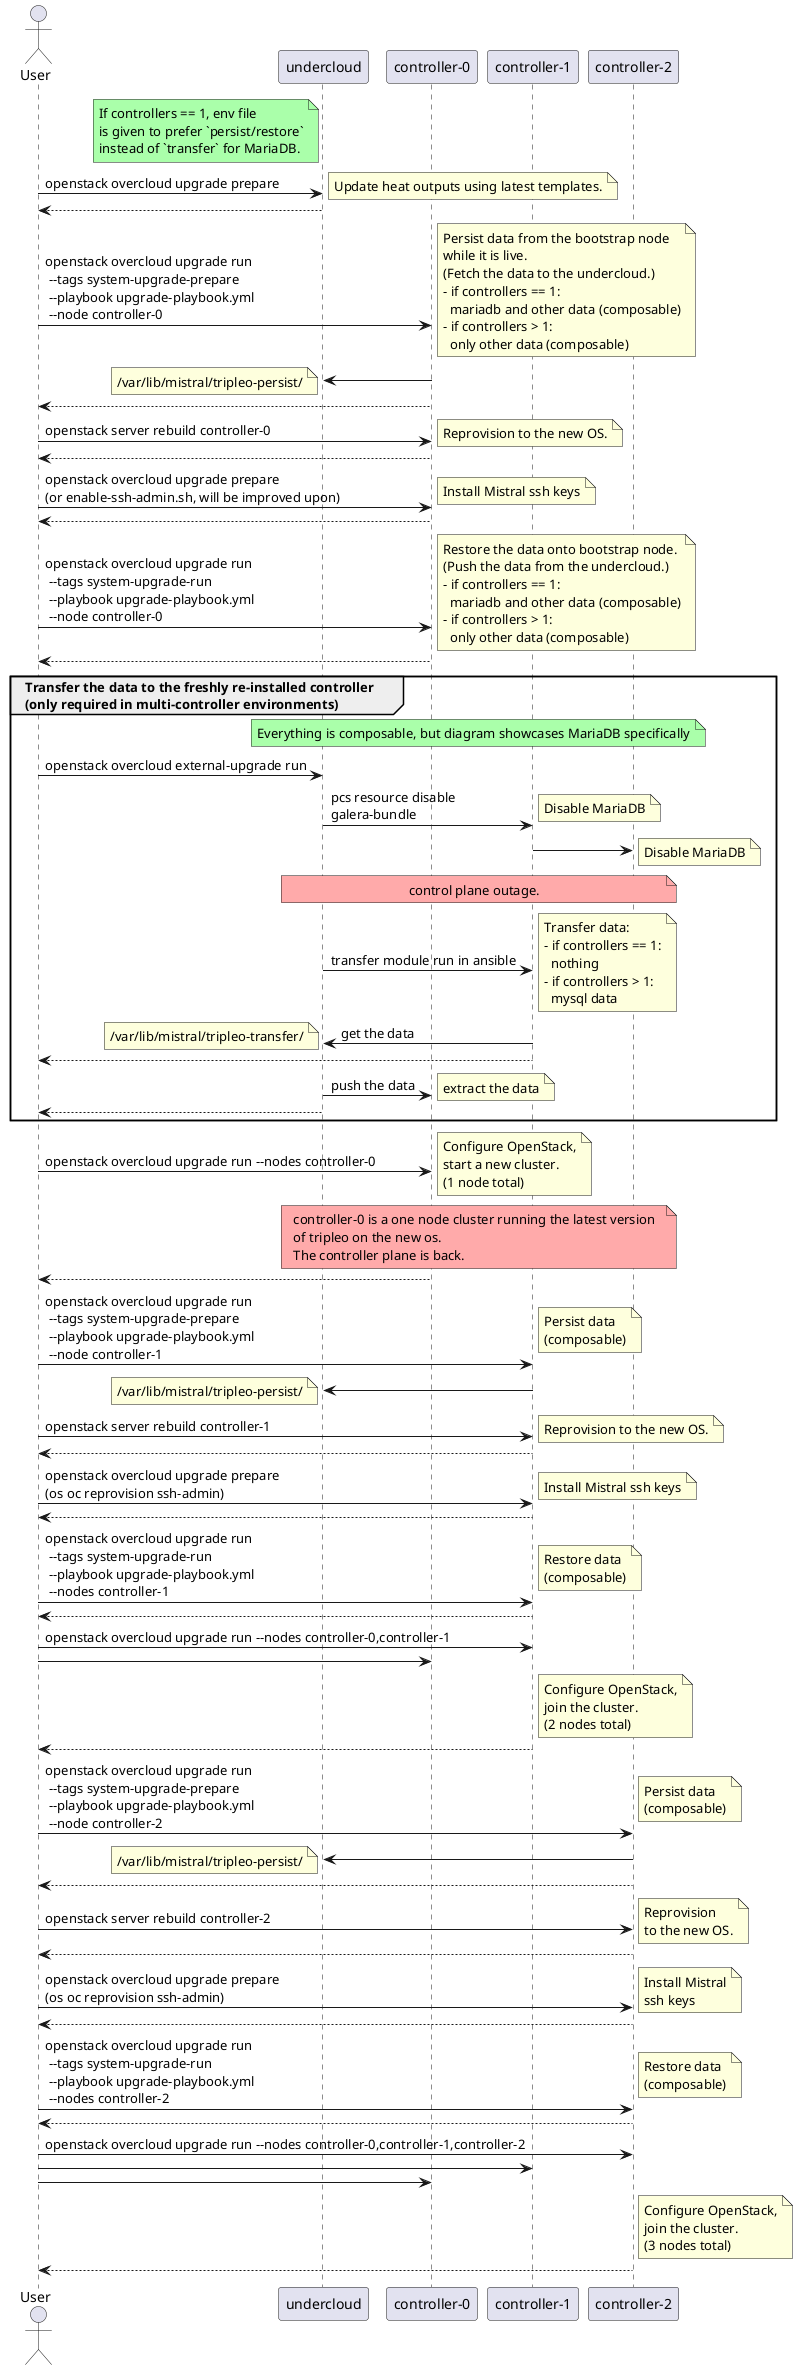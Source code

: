 ' The png image can be generated by running:
'
'     plantuml major_upgrade_with_os.plantuml

@startuml

actor User
participant "undercloud"
participant "controller-0"
participant "controller-1"
participant "controller-2"

' === PREPARE ===

note left of undercloud #AAFFAA
    If controllers == 1, env file
    is given to prefer `persist/restore`
    instead of `transfer` for MariaDB.
end note
User -> "undercloud" : openstack overcloud upgrade prepare
note right
         Update heat outputs using latest templates.
end note
User <-- "undercloud"

' === REPROVISION ===

User -> "controller-0" : openstack overcloud upgrade run\n --tags system-upgrade-prepare \n --playbook upgrade-playbook.yml \n --node controller-0
note right
         Persist data from the bootstrap node
         while it is live.
         (Fetch the data to the undercloud.)
         - if controllers == 1:
           mariadb and other data (composable)
         - if controllers > 1:
           only other data (composable)
end note

"undercloud" <- "controller-0"
note left: /var/lib/mistral/tripleo-persist/
User <-- "controller-0"

User -> "controller-0" : openstack server rebuild controller-0
note right
         Reprovision to the new OS.
end note

User <-- "controller-0"

User -> "controller-0" : openstack overcloud upgrade prepare\n(or enable-ssh-admin.sh, will be improved upon)
note right
         Install Mistral ssh keys
end note

User <-- "controller-0"

User -> "controller-0" : openstack overcloud upgrade run\n --tags system-upgrade-run \n --playbook upgrade-playbook.yml \n --node controller-0
note right
         Restore the data onto bootstrap node.
         (Push the data from the undercloud.)
         - if controllers == 1:
           mariadb and other data (composable)
         - if controllers > 1:
           only other data (composable)
end note

User <-- "controller-0"

' === TRANSFER DATA ===

group Transfer the data to the freshly re-installed controller\n(only required in multi-controller environments)
note over "undercloud", "controller-2" #AAFFAA
    Everything is composable, but diagram showcases MariaDB specifically
end note
User -> "undercloud" : openstack overcloud external-upgrade run
"undercloud" -> "controller-1" : pcs resource disable\ngalera-bundle
note right: Disable MariaDB
"controller-1" -> "controller-2"
note right: Disable MariaDB

note over undercloud, "controller-2" #FFAAAA
     control plane outage.
end note


"undercloud" -> "controller-1" : transfer module run in ansible
note right
        Transfer data:
        - if controllers == 1:
          nothing
        - if controllers > 1:
          mysql data
end note

"controller-1" -> "undercloud": get the data
note left: /var/lib/mistral/tripleo-transfer/
User <-- "controller-1"

"undercloud" -> "controller-0": push the data
note right
    extract the data
end note

User <-- "undercloud"
end

' === START CONTROLLER 0 ===

"User" -> "controller-0": openstack overcloud upgrade run --nodes controller-0
note right
     Configure OpenStack,
     start a new cluster.
     (1 node total)
end note

note over undercloud, "controller-2" #FFAAAA
     controller-0 is a one node cluster running the latest version
     of tripleo on the new os.
     The controller plane is back.
end note

User <-- "controller-0"

' === ADD CONTROLLER 1 ===

User -> "controller-1" : openstack overcloud upgrade run\n --tags system-upgrade-prepare \n --playbook upgrade-playbook.yml \n --node controller-1
note right
         Persist data
         (composable)
end note

"undercloud" <- "controller-1"
note left: /var/lib/mistral/tripleo-persist/

User -> "controller-1" : openstack server rebuild controller-1
note right
        Reprovision to the new OS.
end note

User <-- "controller-1"

User -> "controller-1" : openstack overcloud upgrade prepare\n(os oc reprovision ssh-admin)
note right
         Install Mistral ssh keys
end note

User <-- "controller-1"

User -> "controller-1" : openstack overcloud upgrade run\n --tags system-upgrade-run \n --playbook upgrade-playbook.yml \n --nodes controller-1
note right
         Restore data
         (composable)
end note

User <-- "controller-1"

"User" -> "controller-1": openstack overcloud upgrade run --nodes controller-0,controller-1
"User" -> "controller-0":
note right of "controller-1"
     Configure OpenStack,
     join the cluster.
     (2 nodes total)
end note

User <-- "controller-1"

' === ADD CONTROLLER 2 ===

User -> "controller-2" : openstack overcloud upgrade run\n --tags system-upgrade-prepare \n --playbook upgrade-playbook.yml \n --node controller-2
note right
         Persist data
         (composable)
end note

"undercloud" <- "controller-2"
note left: /var/lib/mistral/tripleo-persist/
User <-- "controller-2"

User -> "controller-2" : openstack server rebuild controller-2
note right
    Reprovision
    to the new OS.
end note

User <-- "controller-2"

User -> "controller-2" : openstack overcloud upgrade prepare\n(os oc reprovision ssh-admin)
note right
         Install Mistral
         ssh keys
end note

User <-- "controller-2"

User -> "controller-2" : openstack overcloud upgrade run\n --tags system-upgrade-run \n --playbook upgrade-playbook.yml \n --nodes controller-2
note right
        Restore data
        (composable)
end note

User <-- "controller-2"

"User" -> "controller-2": openstack overcloud upgrade run --nodes controller-0,controller-1,controller-2
"User" -> "controller-1":
"User" -> "controller-0":
note right of "controller-2"
     Configure OpenStack,
     join the cluster.
     (3 nodes total)
end note

User <-- "controller-2"

@enduml
